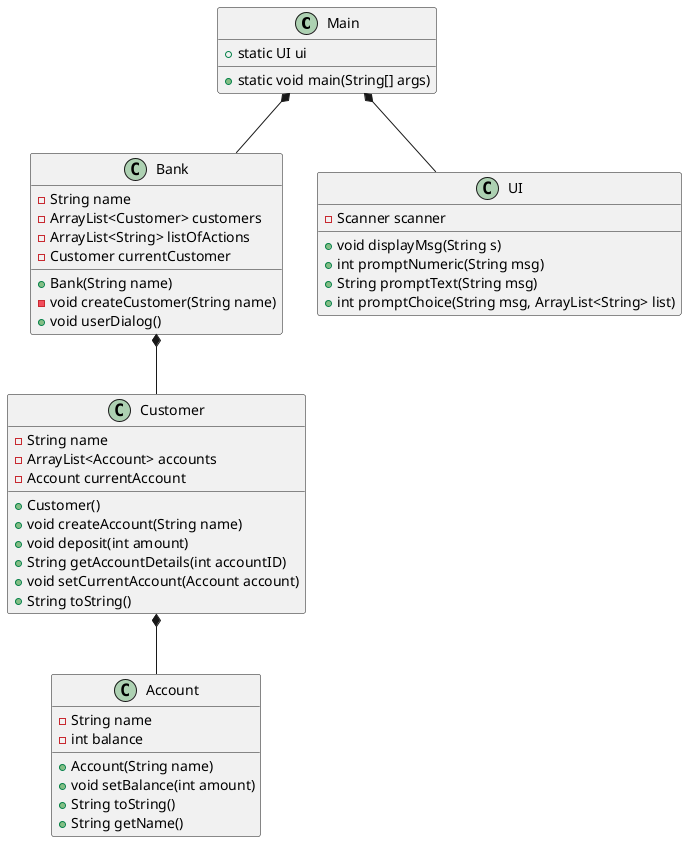 @startuml
class Main{
+ static UI ui
+ static void main(String[] args)
}


class Bank{
 - String name
 - ArrayList<Customer> customers
 - ArrayList<String> listOfActions
 + Bank(String name)
 - Customer currentCustomer
 - void createCustomer(String name)
 + void userDialog()
}

class Customer{
- String name
- ArrayList<Account> accounts
- Account currentAccount
+ Customer()
+ void createAccount(String name)
+ void deposit(int amount)
+ String getAccountDetails(int accountID)
+ void setCurrentAccount(Account account)
+ String toString()
}
class Account{
- String name
- int balance
+ Account(String name)
+ void setBalance(int amount)
+ String toString()
+ String getName()
}

class UI{
- Scanner scanner
+ void displayMsg(String s)
+ int promptNumeric(String msg)
+ String promptText(String msg)
+ int promptChoice(String msg, ArrayList<String> list)

}

Main *-- UI
Main *-- Bank
Bank *-- Customer
Customer *-- Account
@enduml
